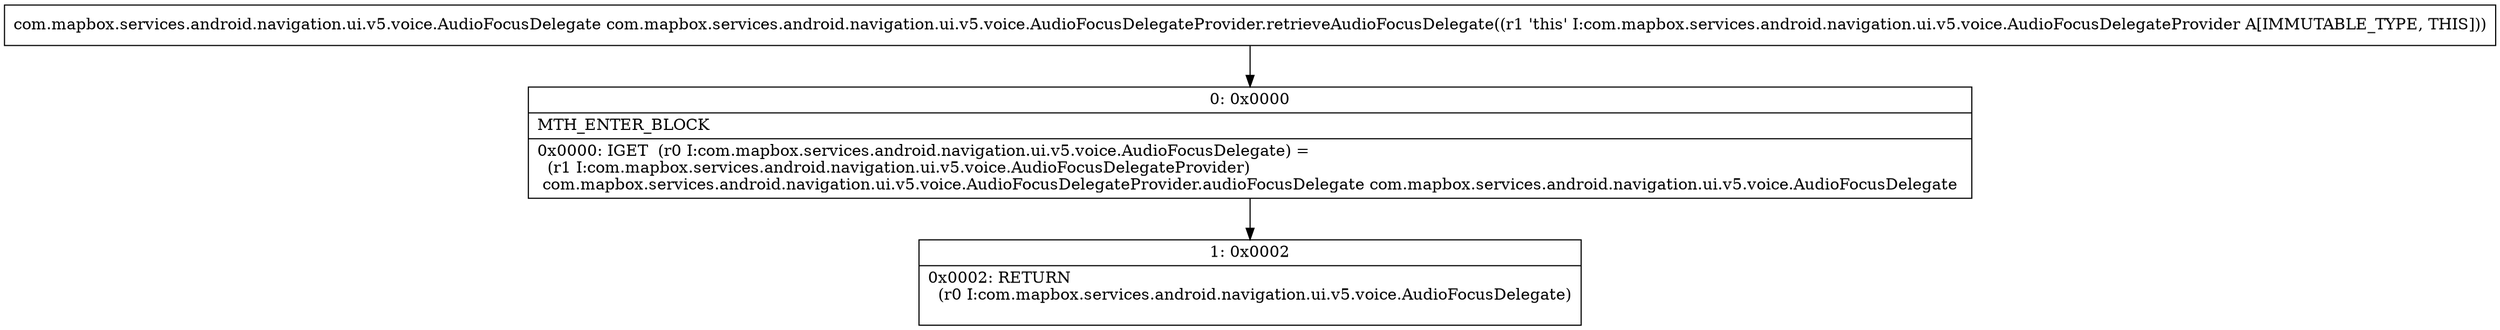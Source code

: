 digraph "CFG forcom.mapbox.services.android.navigation.ui.v5.voice.AudioFocusDelegateProvider.retrieveAudioFocusDelegate()Lcom\/mapbox\/services\/android\/navigation\/ui\/v5\/voice\/AudioFocusDelegate;" {
Node_0 [shape=record,label="{0\:\ 0x0000|MTH_ENTER_BLOCK\l|0x0000: IGET  (r0 I:com.mapbox.services.android.navigation.ui.v5.voice.AudioFocusDelegate) = \l  (r1 I:com.mapbox.services.android.navigation.ui.v5.voice.AudioFocusDelegateProvider)\l com.mapbox.services.android.navigation.ui.v5.voice.AudioFocusDelegateProvider.audioFocusDelegate com.mapbox.services.android.navigation.ui.v5.voice.AudioFocusDelegate \l}"];
Node_1 [shape=record,label="{1\:\ 0x0002|0x0002: RETURN  \l  (r0 I:com.mapbox.services.android.navigation.ui.v5.voice.AudioFocusDelegate)\l \l}"];
MethodNode[shape=record,label="{com.mapbox.services.android.navigation.ui.v5.voice.AudioFocusDelegate com.mapbox.services.android.navigation.ui.v5.voice.AudioFocusDelegateProvider.retrieveAudioFocusDelegate((r1 'this' I:com.mapbox.services.android.navigation.ui.v5.voice.AudioFocusDelegateProvider A[IMMUTABLE_TYPE, THIS])) }"];
MethodNode -> Node_0;
Node_0 -> Node_1;
}


